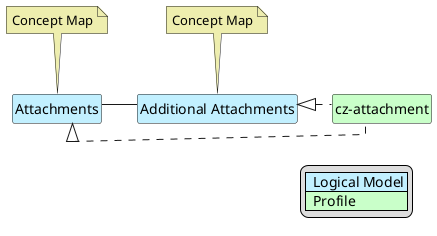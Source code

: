 @startuml
hide circle
hide stereotype
hide members
hide methods
skinparam linetype ortho
skinparam class {
BackgroundColor<<LogicalModel>> #APPLICATION
BackgroundColor<<Profile>> #TECHNOLOGY
}
legend right
| <#APPLICATION>  Logical Model |
| <#TECHNOLOGY>  Profile |
endlegend

class "Attachments" <<LogicalModel>> [[StructureDefinition-AttachmentsEMSCz.html]]
note top #EEEEAE [[ConceptMap-AttachmentEMS2FHIR-en.html]]
Concept Map
endnote

class "Additional Attachments" <<LogicalModel>> [[StructureDefinition-AttachmentsCz.html]]
note top #EEEEAE [[ConceptMap-AttachmentEMS2FHIR-en.html]]
Concept Map
endnote

class "cz-attachment" <<Profile>> [[https://build.fhir.org/ig/HL7-cz/cz-core/StructureDefinition-cz-attachment.html]]

"Attachments" -- "Additional Attachments"
"Additional Attachments" <|. "cz-attachment"
"Attachments" <|. "cz-attachment"

"Additional Attachments" -r[hidden]-> "Attachments"
"Additional Attachments" -d[hidden]-> "cz-attachment"
"Attachments" -d[hidden]-> "cz-attachment"

@enduml
